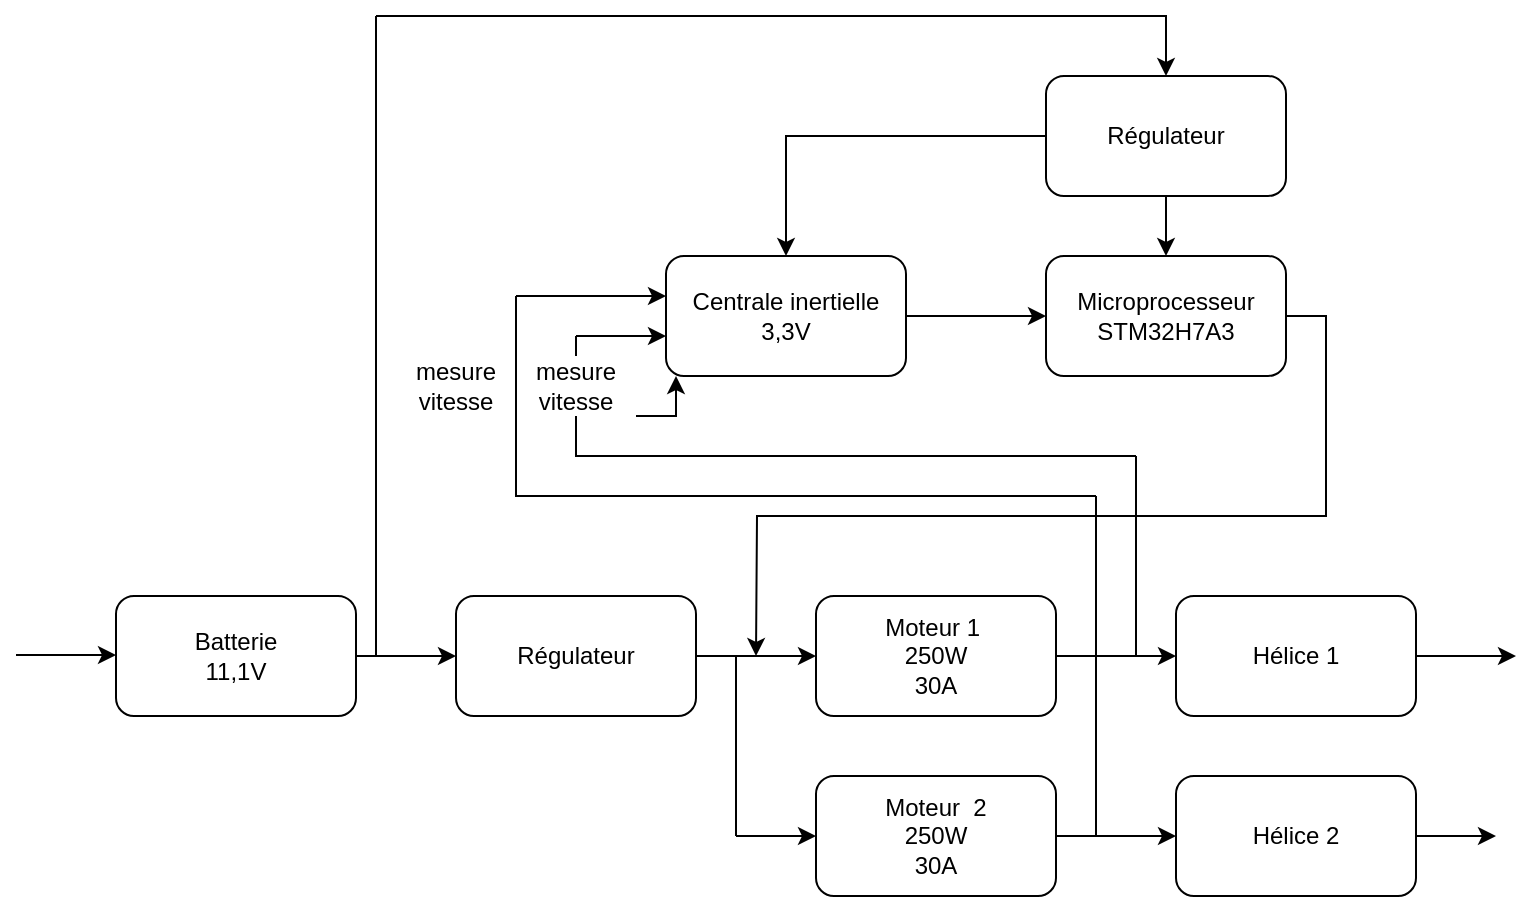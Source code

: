 <mxfile version="21.1.5" type="github">
  <diagram name="Page-1" id="kfJKp4cbYAR8tkhXhPna">
    <mxGraphModel dx="1059" dy="573" grid="1" gridSize="10" guides="1" tooltips="1" connect="1" arrows="1" fold="1" page="1" pageScale="1" pageWidth="827" pageHeight="1169" math="0" shadow="0">
      <root>
        <mxCell id="0" />
        <mxCell id="1" parent="0" />
        <mxCell id="dnf9TGZt98A_cBVJ5hq3-5" style="edgeStyle=orthogonalEdgeStyle;rounded=0;orthogonalLoop=1;jettySize=auto;html=1;exitX=1;exitY=0.5;exitDx=0;exitDy=0;entryX=0;entryY=0.5;entryDx=0;entryDy=0;" parent="1" source="JJHdNfHpe185E23BwGl6-1" target="JJHdNfHpe185E23BwGl6-4" edge="1">
          <mxGeometry relative="1" as="geometry" />
        </mxCell>
        <mxCell id="JJHdNfHpe185E23BwGl6-1" value="Moteur 1&amp;nbsp;&lt;br&gt;250W&lt;br&gt;30A" style="rounded=1;whiteSpace=wrap;html=1;" parent="1" vertex="1">
          <mxGeometry x="420" y="310" width="120" height="60" as="geometry" />
        </mxCell>
        <mxCell id="dnf9TGZt98A_cBVJ5hq3-12" style="edgeStyle=orthogonalEdgeStyle;rounded=0;orthogonalLoop=1;jettySize=auto;html=1;exitX=1;exitY=0.5;exitDx=0;exitDy=0;entryX=0;entryY=0.5;entryDx=0;entryDy=0;" parent="1" source="JJHdNfHpe185E23BwGl6-2" target="JJHdNfHpe185E23BwGl6-3" edge="1">
          <mxGeometry relative="1" as="geometry" />
        </mxCell>
        <mxCell id="JJHdNfHpe185E23BwGl6-2" value="Centrale inertielle&lt;br&gt;3,3V" style="rounded=1;whiteSpace=wrap;html=1;" parent="1" vertex="1">
          <mxGeometry x="345" y="140" width="120" height="60" as="geometry" />
        </mxCell>
        <mxCell id="dnf9TGZt98A_cBVJ5hq3-8" style="edgeStyle=orthogonalEdgeStyle;rounded=0;orthogonalLoop=1;jettySize=auto;html=1;exitX=1;exitY=0.5;exitDx=0;exitDy=0;" parent="1" source="JJHdNfHpe185E23BwGl6-3" edge="1">
          <mxGeometry relative="1" as="geometry">
            <mxPoint x="390" y="340" as="targetPoint" />
          </mxGeometry>
        </mxCell>
        <mxCell id="JJHdNfHpe185E23BwGl6-3" value="Microprocesseur&lt;br&gt;STM32H7A3" style="rounded=1;whiteSpace=wrap;html=1;" parent="1" vertex="1">
          <mxGeometry x="535" y="140" width="120" height="60" as="geometry" />
        </mxCell>
        <mxCell id="dnf9TGZt98A_cBVJ5hq3-14" style="edgeStyle=orthogonalEdgeStyle;rounded=0;orthogonalLoop=1;jettySize=auto;html=1;exitX=1;exitY=0.5;exitDx=0;exitDy=0;" parent="1" source="JJHdNfHpe185E23BwGl6-4" edge="1">
          <mxGeometry relative="1" as="geometry">
            <mxPoint x="770" y="340" as="targetPoint" />
          </mxGeometry>
        </mxCell>
        <mxCell id="JJHdNfHpe185E23BwGl6-4" value="Hélice 1" style="rounded=1;whiteSpace=wrap;html=1;" parent="1" vertex="1">
          <mxGeometry x="600" y="310" width="120" height="60" as="geometry" />
        </mxCell>
        <mxCell id="dnf9TGZt98A_cBVJ5hq3-10" style="edgeStyle=orthogonalEdgeStyle;rounded=0;orthogonalLoop=1;jettySize=auto;html=1;exitX=0.5;exitY=1;exitDx=0;exitDy=0;entryX=0.5;entryY=0;entryDx=0;entryDy=0;" parent="1" source="JJHdNfHpe185E23BwGl6-5" target="JJHdNfHpe185E23BwGl6-3" edge="1">
          <mxGeometry relative="1" as="geometry" />
        </mxCell>
        <mxCell id="dnf9TGZt98A_cBVJ5hq3-11" style="edgeStyle=orthogonalEdgeStyle;rounded=0;orthogonalLoop=1;jettySize=auto;html=1;exitX=0;exitY=0.5;exitDx=0;exitDy=0;entryX=0.5;entryY=0;entryDx=0;entryDy=0;" parent="1" source="JJHdNfHpe185E23BwGl6-5" target="JJHdNfHpe185E23BwGl6-2" edge="1">
          <mxGeometry relative="1" as="geometry" />
        </mxCell>
        <mxCell id="JJHdNfHpe185E23BwGl6-5" value="Régulateur" style="rounded=1;whiteSpace=wrap;html=1;" parent="1" vertex="1">
          <mxGeometry x="535" y="50" width="120" height="60" as="geometry" />
        </mxCell>
        <mxCell id="dnf9TGZt98A_cBVJ5hq3-4" style="edgeStyle=orthogonalEdgeStyle;rounded=0;orthogonalLoop=1;jettySize=auto;html=1;exitX=1;exitY=0.5;exitDx=0;exitDy=0;entryX=0;entryY=0.5;entryDx=0;entryDy=0;" parent="1" source="JJHdNfHpe185E23BwGl6-6" target="JJHdNfHpe185E23BwGl6-1" edge="1">
          <mxGeometry relative="1" as="geometry">
            <Array as="points">
              <mxPoint x="380" y="340" />
              <mxPoint x="380" y="340" />
            </Array>
          </mxGeometry>
        </mxCell>
        <mxCell id="JJHdNfHpe185E23BwGl6-6" value="Régulateur" style="rounded=1;whiteSpace=wrap;html=1;" parent="1" vertex="1">
          <mxGeometry x="240" y="310" width="120" height="60" as="geometry" />
        </mxCell>
        <mxCell id="dnf9TGZt98A_cBVJ5hq3-3" style="edgeStyle=orthogonalEdgeStyle;rounded=0;orthogonalLoop=1;jettySize=auto;html=1;exitX=1;exitY=0.5;exitDx=0;exitDy=0;entryX=0;entryY=0.5;entryDx=0;entryDy=0;" parent="1" source="JJHdNfHpe185E23BwGl6-7" target="JJHdNfHpe185E23BwGl6-6" edge="1">
          <mxGeometry relative="1" as="geometry" />
        </mxCell>
        <mxCell id="JJHdNfHpe185E23BwGl6-7" value="Batterie&lt;br&gt;11,1V" style="rounded=1;whiteSpace=wrap;html=1;" parent="1" vertex="1">
          <mxGeometry x="70" y="310" width="120" height="60" as="geometry" />
        </mxCell>
        <mxCell id="dnf9TGZt98A_cBVJ5hq3-16" value="" style="endArrow=classic;html=1;rounded=0;" parent="1" edge="1">
          <mxGeometry width="50" height="50" relative="1" as="geometry">
            <mxPoint x="300" y="180" as="sourcePoint" />
            <mxPoint x="345" y="180" as="targetPoint" />
            <Array as="points" />
          </mxGeometry>
        </mxCell>
        <mxCell id="dnf9TGZt98A_cBVJ5hq3-19" value="" style="endArrow=none;html=1;rounded=0;" parent="1" edge="1">
          <mxGeometry width="50" height="50" relative="1" as="geometry">
            <mxPoint x="580" y="340" as="sourcePoint" />
            <mxPoint x="580" y="240" as="targetPoint" />
          </mxGeometry>
        </mxCell>
        <mxCell id="dnf9TGZt98A_cBVJ5hq3-20" value="" style="endArrow=classic;html=1;rounded=0;" parent="1" edge="1">
          <mxGeometry width="50" height="50" relative="1" as="geometry">
            <mxPoint x="20" y="339.5" as="sourcePoint" />
            <mxPoint x="70" y="339.5" as="targetPoint" />
          </mxGeometry>
        </mxCell>
        <mxCell id="dnf9TGZt98A_cBVJ5hq3-25" style="edgeStyle=orthogonalEdgeStyle;rounded=0;orthogonalLoop=1;jettySize=auto;html=1;exitX=1;exitY=0.5;exitDx=0;exitDy=0;entryX=0;entryY=0.5;entryDx=0;entryDy=0;" parent="1" source="dnf9TGZt98A_cBVJ5hq3-22" target="dnf9TGZt98A_cBVJ5hq3-23" edge="1">
          <mxGeometry relative="1" as="geometry" />
        </mxCell>
        <mxCell id="dnf9TGZt98A_cBVJ5hq3-22" value="Moteur &amp;nbsp;2&lt;br&gt;250W&lt;br&gt;30A" style="rounded=1;whiteSpace=wrap;html=1;" parent="1" vertex="1">
          <mxGeometry x="420" y="400" width="120" height="60" as="geometry" />
        </mxCell>
        <mxCell id="dnf9TGZt98A_cBVJ5hq3-26" style="edgeStyle=orthogonalEdgeStyle;rounded=0;orthogonalLoop=1;jettySize=auto;html=1;exitX=1;exitY=0.5;exitDx=0;exitDy=0;entryX=0;entryY=0.5;entryDx=0;entryDy=0;" parent="1" source="dnf9TGZt98A_cBVJ5hq3-23" edge="1">
          <mxGeometry relative="1" as="geometry">
            <mxPoint x="760" y="430" as="targetPoint" />
          </mxGeometry>
        </mxCell>
        <mxCell id="dnf9TGZt98A_cBVJ5hq3-23" value="Hélice 2" style="rounded=1;whiteSpace=wrap;html=1;" parent="1" vertex="1">
          <mxGeometry x="600" y="400" width="120" height="60" as="geometry" />
        </mxCell>
        <mxCell id="dnf9TGZt98A_cBVJ5hq3-28" value="" style="endArrow=classic;html=1;rounded=0;" parent="1" edge="1">
          <mxGeometry width="50" height="50" relative="1" as="geometry">
            <mxPoint x="380" y="430" as="sourcePoint" />
            <mxPoint x="420" y="430" as="targetPoint" />
          </mxGeometry>
        </mxCell>
        <mxCell id="dnf9TGZt98A_cBVJ5hq3-29" value="" style="endArrow=none;html=1;rounded=0;" parent="1" edge="1">
          <mxGeometry width="50" height="50" relative="1" as="geometry">
            <mxPoint x="380" y="430" as="sourcePoint" />
            <mxPoint x="380" y="340" as="targetPoint" />
          </mxGeometry>
        </mxCell>
        <mxCell id="AYipDcIupspWNG8ArWG--1" value="" style="endArrow=none;html=1;rounded=0;" parent="1" source="AYipDcIupspWNG8ArWG--9" edge="1">
          <mxGeometry width="50" height="50" relative="1" as="geometry">
            <mxPoint x="570" y="240" as="sourcePoint" />
            <mxPoint x="300" y="180" as="targetPoint" />
            <Array as="points" />
          </mxGeometry>
        </mxCell>
        <mxCell id="AYipDcIupspWNG8ArWG--2" value="" style="endArrow=none;html=1;rounded=0;" parent="1" edge="1">
          <mxGeometry width="50" height="50" relative="1" as="geometry">
            <mxPoint x="200" y="340" as="sourcePoint" />
            <mxPoint x="200" y="20" as="targetPoint" />
          </mxGeometry>
        </mxCell>
        <mxCell id="AYipDcIupspWNG8ArWG--7" value="" style="endArrow=classic;html=1;rounded=0;entryX=0.5;entryY=0;entryDx=0;entryDy=0;" parent="1" target="JJHdNfHpe185E23BwGl6-5" edge="1">
          <mxGeometry width="50" height="50" relative="1" as="geometry">
            <mxPoint x="580" y="20" as="sourcePoint" />
            <mxPoint x="650" y="-30" as="targetPoint" />
            <Array as="points">
              <mxPoint x="595" y="20" />
            </Array>
          </mxGeometry>
        </mxCell>
        <mxCell id="AYipDcIupspWNG8ArWG--8" value="" style="endArrow=none;html=1;rounded=0;" parent="1" edge="1">
          <mxGeometry width="50" height="50" relative="1" as="geometry">
            <mxPoint x="200" y="20" as="sourcePoint" />
            <mxPoint x="590" y="20" as="targetPoint" />
          </mxGeometry>
        </mxCell>
        <mxCell id="AYipDcIupspWNG8ArWG--10" value="" style="endArrow=none;html=1;rounded=0;" parent="1" target="AYipDcIupspWNG8ArWG--9" edge="1">
          <mxGeometry width="50" height="50" relative="1" as="geometry">
            <mxPoint x="580" y="240" as="sourcePoint" />
            <mxPoint x="300" y="170" as="targetPoint" />
            <Array as="points">
              <mxPoint x="300" y="240" />
            </Array>
          </mxGeometry>
        </mxCell>
        <mxCell id="XIIOcASB2_GVsAbtGpYE-3" value="" style="edgeStyle=orthogonalEdgeStyle;rounded=0;orthogonalLoop=1;jettySize=auto;html=1;" edge="1" parent="1" source="AYipDcIupspWNG8ArWG--9" target="JJHdNfHpe185E23BwGl6-2">
          <mxGeometry relative="1" as="geometry">
            <Array as="points">
              <mxPoint x="350" y="220" />
            </Array>
          </mxGeometry>
        </mxCell>
        <mxCell id="AYipDcIupspWNG8ArWG--9" value="mesure vitesse" style="text;html=1;strokeColor=none;fillColor=none;align=center;verticalAlign=middle;whiteSpace=wrap;rounded=0;" parent="1" vertex="1">
          <mxGeometry x="270" y="190" width="60" height="30" as="geometry" />
        </mxCell>
        <mxCell id="XIIOcASB2_GVsAbtGpYE-1" value="" style="endArrow=none;html=1;rounded=0;" edge="1" parent="1">
          <mxGeometry width="50" height="50" relative="1" as="geometry">
            <mxPoint x="560" y="430" as="sourcePoint" />
            <mxPoint x="560" y="260" as="targetPoint" />
          </mxGeometry>
        </mxCell>
        <mxCell id="XIIOcASB2_GVsAbtGpYE-2" value="" style="endArrow=none;html=1;rounded=0;" edge="1" parent="1">
          <mxGeometry width="50" height="50" relative="1" as="geometry">
            <mxPoint x="560" y="260" as="sourcePoint" />
            <mxPoint x="270" y="160" as="targetPoint" />
            <Array as="points">
              <mxPoint x="270" y="260" />
            </Array>
          </mxGeometry>
        </mxCell>
        <mxCell id="XIIOcASB2_GVsAbtGpYE-4" value="" style="endArrow=classic;html=1;rounded=0;" edge="1" parent="1">
          <mxGeometry width="50" height="50" relative="1" as="geometry">
            <mxPoint x="270" y="160" as="sourcePoint" />
            <mxPoint x="345" y="160" as="targetPoint" />
            <Array as="points" />
          </mxGeometry>
        </mxCell>
        <mxCell id="XIIOcASB2_GVsAbtGpYE-5" value="mesure vitesse" style="text;html=1;strokeColor=none;fillColor=none;align=center;verticalAlign=middle;whiteSpace=wrap;rounded=0;" vertex="1" parent="1">
          <mxGeometry x="210" y="190" width="60" height="30" as="geometry" />
        </mxCell>
      </root>
    </mxGraphModel>
  </diagram>
</mxfile>
